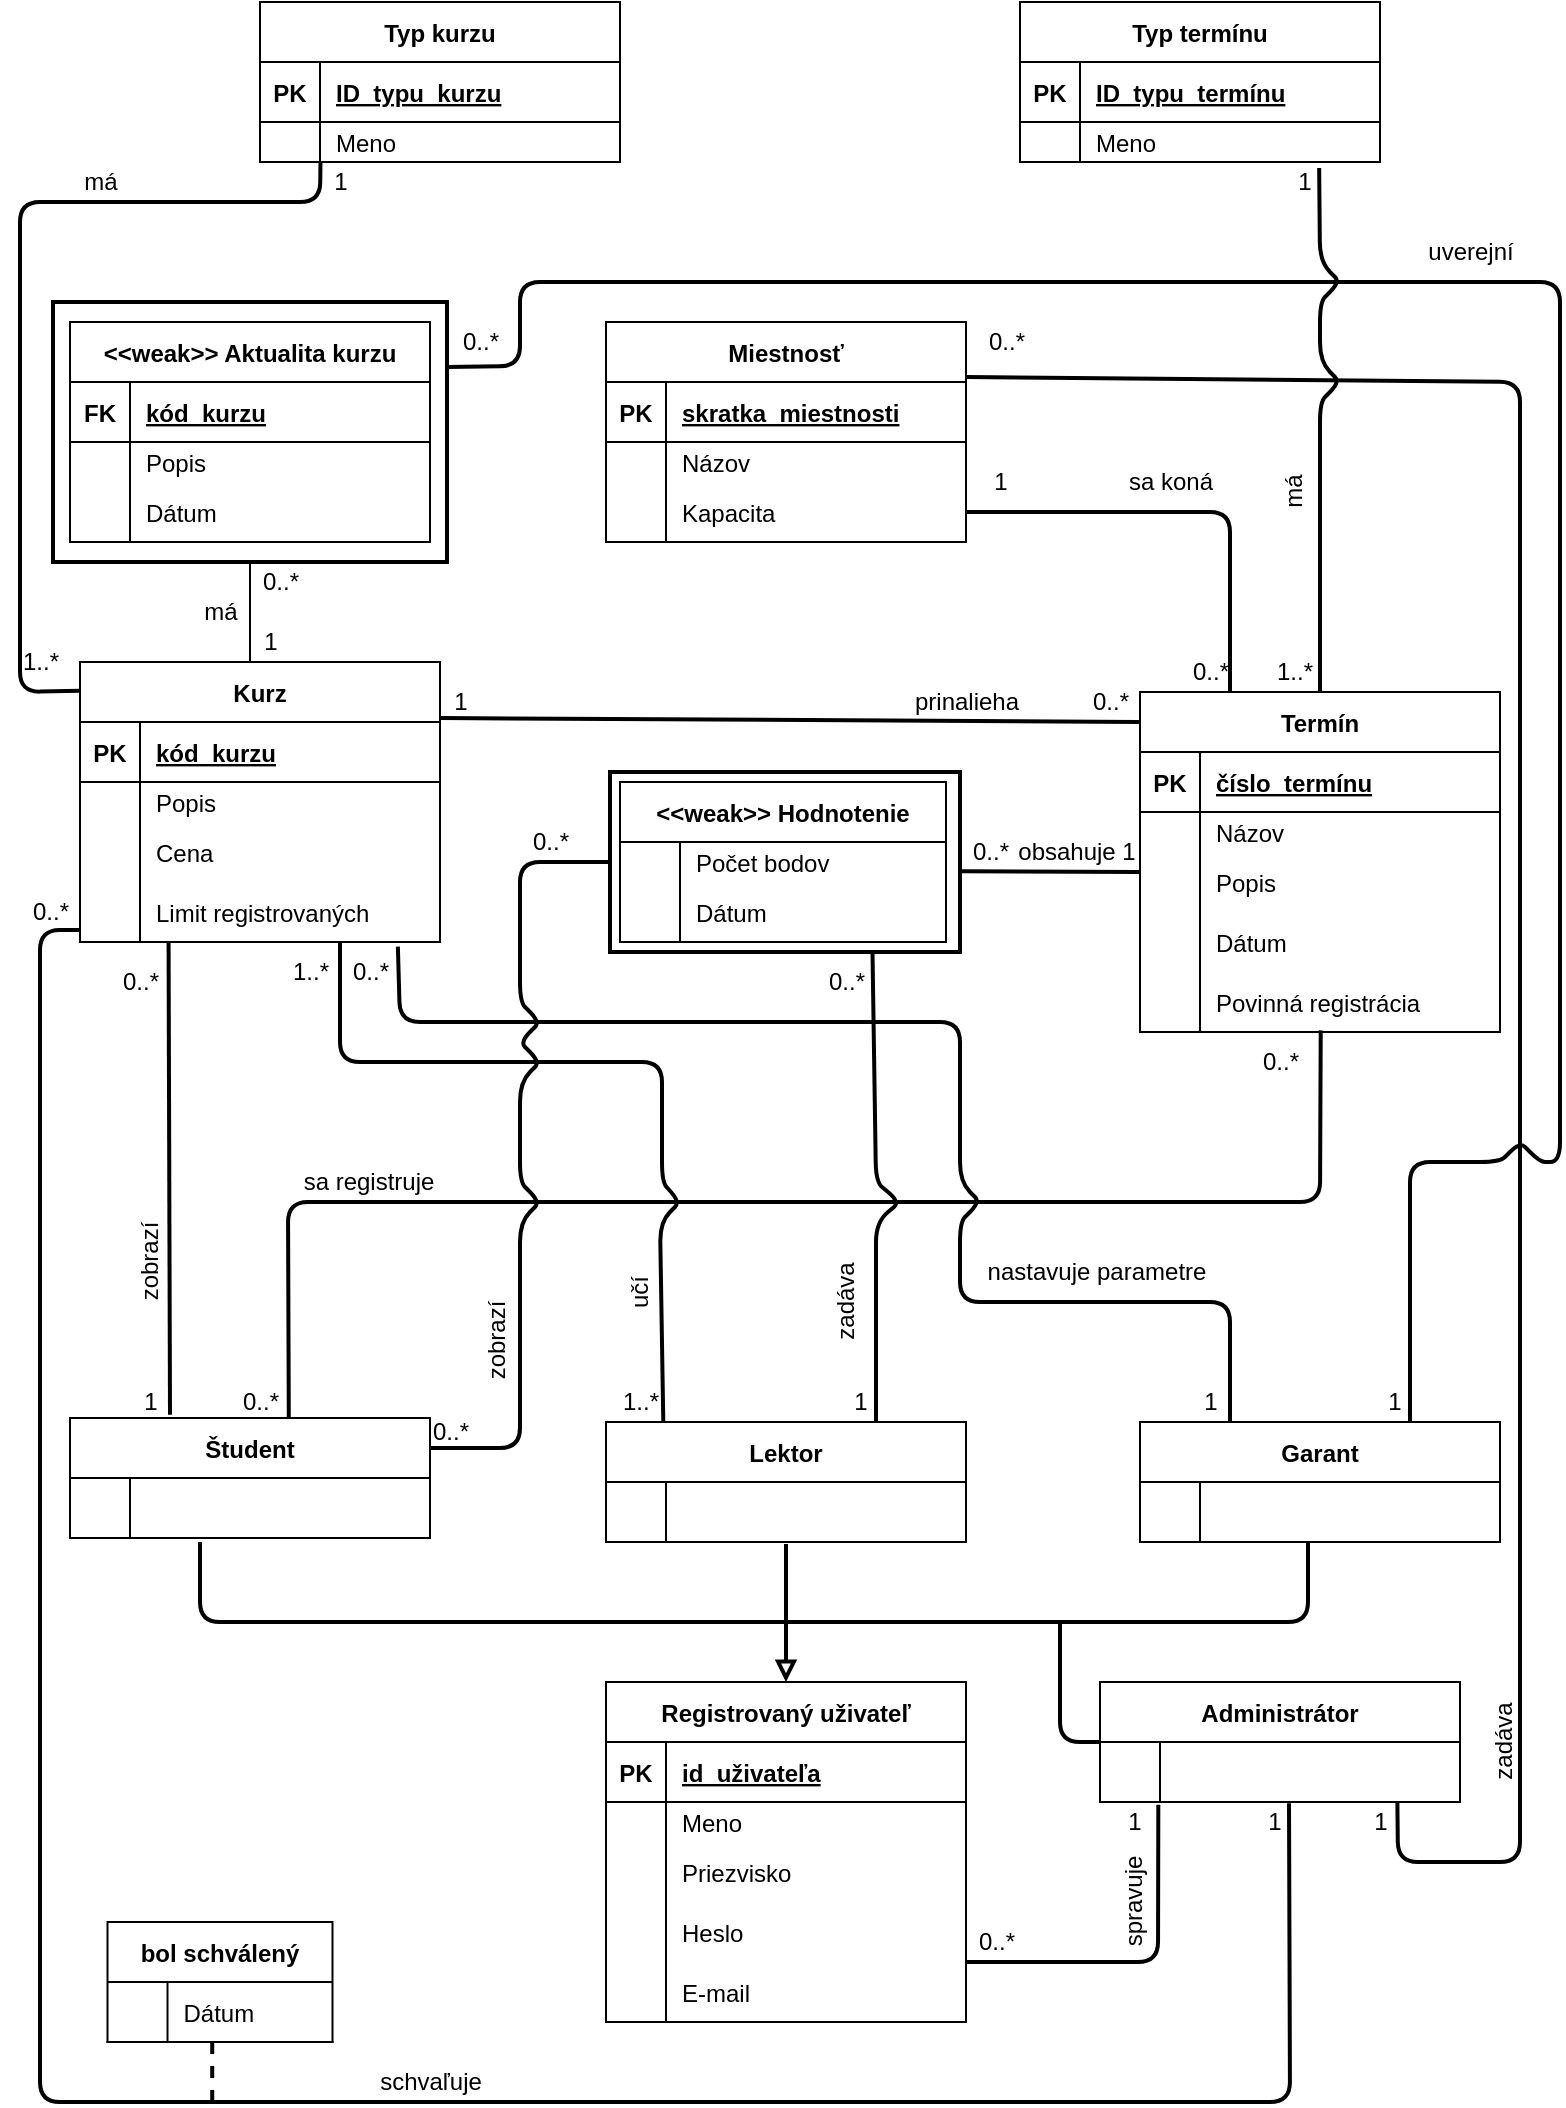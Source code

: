 <mxfile>
    <diagram id="RZZYiMo9X0SD0pt8CT21" name="Page-1">
        <mxGraphModel dx="787" dy="479" grid="1" gridSize="10" guides="1" tooltips="1" connect="1" arrows="1" fold="1" page="1" pageScale="1" pageWidth="827" pageHeight="1169" background="#ffffff" math="0" shadow="0">
            <root>
                <mxCell id="0"/>
                <mxCell id="1" parent="0"/>
                <mxCell id="6" value="Kurz" style="shape=table;startSize=30;container=1;collapsible=1;childLayout=tableLayout;fixedRows=1;rowLines=0;fontStyle=1;align=center;resizeLast=1;strokeColor=#000000;fontColor=#000000;" parent="1" vertex="1">
                    <mxGeometry x="60" y="350" width="180" height="140" as="geometry"/>
                </mxCell>
                <mxCell id="7" value="" style="shape=partialRectangle;collapsible=0;dropTarget=0;pointerEvents=0;fillColor=none;top=0;left=0;bottom=1;right=0;points=[[0,0.5],[1,0.5]];portConstraint=eastwest;strokeColor=#000000;fontColor=#000000;" parent="6" vertex="1">
                    <mxGeometry y="30" width="180" height="30" as="geometry"/>
                </mxCell>
                <mxCell id="8" value="PK" style="shape=partialRectangle;connectable=0;fillColor=none;top=0;left=0;bottom=0;right=0;fontStyle=1;overflow=hidden;strokeColor=#000000;fontColor=#000000;" parent="7" vertex="1">
                    <mxGeometry width="30" height="30" as="geometry">
                        <mxRectangle width="30" height="30" as="alternateBounds"/>
                    </mxGeometry>
                </mxCell>
                <mxCell id="9" value="kód_kurzu" style="shape=partialRectangle;connectable=0;fillColor=none;top=0;left=0;bottom=0;right=0;align=left;spacingLeft=6;fontStyle=5;overflow=hidden;strokeColor=#000000;fontColor=#000000;" parent="7" vertex="1">
                    <mxGeometry x="30" width="150" height="30" as="geometry">
                        <mxRectangle width="150" height="30" as="alternateBounds"/>
                    </mxGeometry>
                </mxCell>
                <mxCell id="10" value="" style="shape=partialRectangle;collapsible=0;dropTarget=0;pointerEvents=0;fillColor=none;top=0;left=0;bottom=0;right=0;points=[[0,0.5],[1,0.5]];portConstraint=eastwest;strokeColor=#000000;fontColor=#000000;" parent="6" vertex="1">
                    <mxGeometry y="60" width="180" height="20" as="geometry"/>
                </mxCell>
                <mxCell id="11" value="" style="shape=partialRectangle;connectable=0;fillColor=none;top=0;left=0;bottom=0;right=0;editable=1;overflow=hidden;strokeColor=#000000;fontColor=#000000;" parent="10" vertex="1">
                    <mxGeometry width="30" height="20" as="geometry">
                        <mxRectangle width="30" height="20" as="alternateBounds"/>
                    </mxGeometry>
                </mxCell>
                <mxCell id="12" value="Popis" style="shape=partialRectangle;connectable=0;fillColor=none;top=0;left=0;bottom=0;right=0;align=left;spacingLeft=6;overflow=hidden;strokeColor=#000000;fontColor=#000000;" parent="10" vertex="1">
                    <mxGeometry x="30" width="150" height="20" as="geometry">
                        <mxRectangle width="150" height="20" as="alternateBounds"/>
                    </mxGeometry>
                </mxCell>
                <mxCell id="16" value="" style="shape=partialRectangle;collapsible=0;dropTarget=0;pointerEvents=0;fillColor=none;top=0;left=0;bottom=0;right=0;points=[[0,0.5],[1,0.5]];portConstraint=eastwest;strokeColor=#000000;fontColor=#000000;" parent="6" vertex="1">
                    <mxGeometry y="80" width="180" height="30" as="geometry"/>
                </mxCell>
                <mxCell id="17" value="" style="shape=partialRectangle;connectable=0;fillColor=none;top=0;left=0;bottom=0;right=0;editable=1;overflow=hidden;strokeColor=#000000;fontColor=#000000;" parent="16" vertex="1">
                    <mxGeometry width="30" height="30" as="geometry">
                        <mxRectangle width="30" height="30" as="alternateBounds"/>
                    </mxGeometry>
                </mxCell>
                <mxCell id="18" value="Cena" style="shape=partialRectangle;connectable=0;fillColor=none;top=0;left=0;bottom=0;right=0;align=left;spacingLeft=6;overflow=hidden;strokeColor=#000000;fontColor=#000000;" parent="16" vertex="1">
                    <mxGeometry x="30" width="150" height="30" as="geometry">
                        <mxRectangle width="150" height="30" as="alternateBounds"/>
                    </mxGeometry>
                </mxCell>
                <mxCell id="19" value="" style="shape=partialRectangle;collapsible=0;dropTarget=0;pointerEvents=0;fillColor=none;top=0;left=0;bottom=0;right=0;points=[[0,0.5],[1,0.5]];portConstraint=eastwest;strokeColor=#000000;fontColor=#000000;" parent="6" vertex="1">
                    <mxGeometry y="110" width="180" height="30" as="geometry"/>
                </mxCell>
                <mxCell id="20" value="" style="shape=partialRectangle;connectable=0;fillColor=none;top=0;left=0;bottom=0;right=0;editable=1;overflow=hidden;strokeColor=#000000;fontColor=#000000;" parent="19" vertex="1">
                    <mxGeometry width="30" height="30" as="geometry">
                        <mxRectangle width="30" height="30" as="alternateBounds"/>
                    </mxGeometry>
                </mxCell>
                <mxCell id="21" value="Limit registrovaných" style="shape=partialRectangle;connectable=0;fillColor=none;top=0;left=0;bottom=0;right=0;align=left;spacingLeft=6;overflow=hidden;strokeColor=#000000;fontColor=#000000;" parent="19" vertex="1">
                    <mxGeometry x="30" width="150" height="30" as="geometry">
                        <mxRectangle width="150" height="30" as="alternateBounds"/>
                    </mxGeometry>
                </mxCell>
                <mxCell id="25" value="Termín" style="shape=table;startSize=30;container=1;collapsible=1;childLayout=tableLayout;fixedRows=1;rowLines=0;fontStyle=1;align=center;resizeLast=1;strokeColor=#000000;fontColor=#000000;" parent="1" vertex="1">
                    <mxGeometry x="590" y="365" width="180" height="170" as="geometry"/>
                </mxCell>
                <mxCell id="26" value="" style="shape=partialRectangle;collapsible=0;dropTarget=0;pointerEvents=0;fillColor=none;top=0;left=0;bottom=1;right=0;points=[[0,0.5],[1,0.5]];portConstraint=eastwest;strokeColor=#000000;fontColor=#000000;" parent="25" vertex="1">
                    <mxGeometry y="30" width="180" height="30" as="geometry"/>
                </mxCell>
                <mxCell id="27" value="PK" style="shape=partialRectangle;connectable=0;fillColor=none;top=0;left=0;bottom=0;right=0;fontStyle=1;overflow=hidden;strokeColor=#000000;fontColor=#000000;" parent="26" vertex="1">
                    <mxGeometry width="30" height="30" as="geometry">
                        <mxRectangle width="30" height="30" as="alternateBounds"/>
                    </mxGeometry>
                </mxCell>
                <mxCell id="28" value="číslo_termínu" style="shape=partialRectangle;connectable=0;fillColor=none;top=0;left=0;bottom=0;right=0;align=left;spacingLeft=6;fontStyle=5;overflow=hidden;strokeColor=#000000;fontColor=#000000;" parent="26" vertex="1">
                    <mxGeometry x="30" width="150" height="30" as="geometry">
                        <mxRectangle width="150" height="30" as="alternateBounds"/>
                    </mxGeometry>
                </mxCell>
                <mxCell id="29" value="" style="shape=partialRectangle;collapsible=0;dropTarget=0;pointerEvents=0;fillColor=none;top=0;left=0;bottom=0;right=0;points=[[0,0.5],[1,0.5]];portConstraint=eastwest;strokeColor=#000000;fontColor=#000000;" parent="25" vertex="1">
                    <mxGeometry y="60" width="180" height="20" as="geometry"/>
                </mxCell>
                <mxCell id="30" value="" style="shape=partialRectangle;connectable=0;fillColor=none;top=0;left=0;bottom=0;right=0;editable=1;overflow=hidden;strokeColor=#000000;fontColor=#000000;" parent="29" vertex="1">
                    <mxGeometry width="30" height="20" as="geometry">
                        <mxRectangle width="30" height="20" as="alternateBounds"/>
                    </mxGeometry>
                </mxCell>
                <mxCell id="31" value="Názov" style="shape=partialRectangle;connectable=0;fillColor=none;top=0;left=0;bottom=0;right=0;align=left;spacingLeft=6;overflow=hidden;strokeColor=#000000;fontColor=#000000;" parent="29" vertex="1">
                    <mxGeometry x="30" width="150" height="20" as="geometry">
                        <mxRectangle width="150" height="20" as="alternateBounds"/>
                    </mxGeometry>
                </mxCell>
                <mxCell id="35" value="" style="shape=partialRectangle;collapsible=0;dropTarget=0;pointerEvents=0;fillColor=none;top=0;left=0;bottom=0;right=0;points=[[0,0.5],[1,0.5]];portConstraint=eastwest;strokeColor=#000000;fontColor=#000000;" parent="25" vertex="1">
                    <mxGeometry y="80" width="180" height="30" as="geometry"/>
                </mxCell>
                <mxCell id="36" value="" style="shape=partialRectangle;connectable=0;fillColor=none;top=0;left=0;bottom=0;right=0;editable=1;overflow=hidden;strokeColor=#000000;fontColor=#000000;" parent="35" vertex="1">
                    <mxGeometry width="30" height="30" as="geometry">
                        <mxRectangle width="30" height="30" as="alternateBounds"/>
                    </mxGeometry>
                </mxCell>
                <mxCell id="37" value="Popis" style="shape=partialRectangle;connectable=0;fillColor=none;top=0;left=0;bottom=0;right=0;align=left;spacingLeft=6;overflow=hidden;strokeColor=#000000;fontColor=#000000;" parent="35" vertex="1">
                    <mxGeometry x="30" width="150" height="30" as="geometry">
                        <mxRectangle width="150" height="30" as="alternateBounds"/>
                    </mxGeometry>
                </mxCell>
                <mxCell id="73" value="" style="shape=partialRectangle;collapsible=0;dropTarget=0;pointerEvents=0;fillColor=none;top=0;left=0;bottom=0;right=0;points=[[0,0.5],[1,0.5]];portConstraint=eastwest;strokeColor=#000000;fontColor=#000000;" parent="25" vertex="1">
                    <mxGeometry y="110" width="180" height="30" as="geometry"/>
                </mxCell>
                <mxCell id="74" value="" style="shape=partialRectangle;connectable=0;fillColor=none;top=0;left=0;bottom=0;right=0;editable=1;overflow=hidden;strokeColor=#000000;fontColor=#000000;" parent="73" vertex="1">
                    <mxGeometry width="30" height="30" as="geometry">
                        <mxRectangle width="30" height="30" as="alternateBounds"/>
                    </mxGeometry>
                </mxCell>
                <mxCell id="75" value="Dátum" style="shape=partialRectangle;connectable=0;fillColor=none;top=0;left=0;bottom=0;right=0;align=left;spacingLeft=6;overflow=hidden;strokeColor=#000000;fontColor=#000000;" parent="73" vertex="1">
                    <mxGeometry x="30" width="150" height="30" as="geometry">
                        <mxRectangle width="150" height="30" as="alternateBounds"/>
                    </mxGeometry>
                </mxCell>
                <mxCell id="287" value="" style="shape=partialRectangle;collapsible=0;dropTarget=0;pointerEvents=0;fillColor=none;top=0;left=0;bottom=0;right=0;points=[[0,0.5],[1,0.5]];portConstraint=eastwest;strokeColor=#000000;fontColor=#000000;" parent="25" vertex="1">
                    <mxGeometry y="140" width="180" height="30" as="geometry"/>
                </mxCell>
                <mxCell id="288" value="" style="shape=partialRectangle;connectable=0;fillColor=none;top=0;left=0;bottom=0;right=0;editable=1;overflow=hidden;strokeColor=#000000;fontColor=#000000;" parent="287" vertex="1">
                    <mxGeometry width="30" height="30" as="geometry">
                        <mxRectangle width="30" height="30" as="alternateBounds"/>
                    </mxGeometry>
                </mxCell>
                <mxCell id="289" value="Povinná registrácia" style="shape=partialRectangle;connectable=0;fillColor=none;top=0;left=0;bottom=0;right=0;align=left;spacingLeft=6;overflow=hidden;strokeColor=#000000;fontColor=#000000;" parent="287" vertex="1">
                    <mxGeometry x="30" width="150" height="30" as="geometry">
                        <mxRectangle width="150" height="30" as="alternateBounds"/>
                    </mxGeometry>
                </mxCell>
                <mxCell id="79" value="Miestnosť" style="shape=table;startSize=30;container=1;collapsible=1;childLayout=tableLayout;fixedRows=1;rowLines=0;fontStyle=1;align=center;resizeLast=1;strokeColor=#000000;fontColor=#000000;" parent="1" vertex="1">
                    <mxGeometry x="323" y="180" width="180" height="110" as="geometry"/>
                </mxCell>
                <mxCell id="80" value="" style="shape=partialRectangle;collapsible=0;dropTarget=0;pointerEvents=0;fillColor=none;top=0;left=0;bottom=1;right=0;points=[[0,0.5],[1,0.5]];portConstraint=eastwest;strokeColor=#000000;fontColor=#000000;" parent="79" vertex="1">
                    <mxGeometry y="30" width="180" height="30" as="geometry"/>
                </mxCell>
                <mxCell id="81" value="PK" style="shape=partialRectangle;connectable=0;fillColor=none;top=0;left=0;bottom=0;right=0;fontStyle=1;overflow=hidden;strokeColor=#000000;fontColor=#000000;" parent="80" vertex="1">
                    <mxGeometry width="30" height="30" as="geometry">
                        <mxRectangle width="30" height="30" as="alternateBounds"/>
                    </mxGeometry>
                </mxCell>
                <mxCell id="82" value="skratka_miestnosti" style="shape=partialRectangle;connectable=0;fillColor=none;top=0;left=0;bottom=0;right=0;align=left;spacingLeft=6;fontStyle=5;overflow=hidden;strokeColor=#000000;fontColor=#000000;" parent="80" vertex="1">
                    <mxGeometry x="30" width="150" height="30" as="geometry">
                        <mxRectangle width="150" height="30" as="alternateBounds"/>
                    </mxGeometry>
                </mxCell>
                <mxCell id="83" value="" style="shape=partialRectangle;collapsible=0;dropTarget=0;pointerEvents=0;fillColor=none;top=0;left=0;bottom=0;right=0;points=[[0,0.5],[1,0.5]];portConstraint=eastwest;strokeColor=#000000;fontColor=#000000;" parent="79" vertex="1">
                    <mxGeometry y="60" width="180" height="20" as="geometry"/>
                </mxCell>
                <mxCell id="84" value="" style="shape=partialRectangle;connectable=0;fillColor=none;top=0;left=0;bottom=0;right=0;editable=1;overflow=hidden;strokeColor=#000000;fontColor=#000000;" parent="83" vertex="1">
                    <mxGeometry width="30" height="20" as="geometry">
                        <mxRectangle width="30" height="20" as="alternateBounds"/>
                    </mxGeometry>
                </mxCell>
                <mxCell id="85" value="Názov" style="shape=partialRectangle;connectable=0;fillColor=none;top=0;left=0;bottom=0;right=0;align=left;spacingLeft=6;overflow=hidden;strokeColor=#000000;fontColor=#000000;" parent="83" vertex="1">
                    <mxGeometry x="30" width="150" height="20" as="geometry">
                        <mxRectangle width="150" height="20" as="alternateBounds"/>
                    </mxGeometry>
                </mxCell>
                <mxCell id="86" value="" style="shape=partialRectangle;collapsible=0;dropTarget=0;pointerEvents=0;fillColor=none;top=0;left=0;bottom=0;right=0;points=[[0,0.5],[1,0.5]];portConstraint=eastwest;strokeColor=#000000;fontColor=#000000;" parent="79" vertex="1">
                    <mxGeometry y="80" width="180" height="30" as="geometry"/>
                </mxCell>
                <mxCell id="87" value="" style="shape=partialRectangle;connectable=0;fillColor=none;top=0;left=0;bottom=0;right=0;editable=1;overflow=hidden;strokeColor=#000000;fontColor=#000000;" parent="86" vertex="1">
                    <mxGeometry width="30" height="30" as="geometry">
                        <mxRectangle width="30" height="30" as="alternateBounds"/>
                    </mxGeometry>
                </mxCell>
                <mxCell id="88" value="Kapacita" style="shape=partialRectangle;connectable=0;fillColor=none;top=0;left=0;bottom=0;right=0;align=left;spacingLeft=6;overflow=hidden;strokeColor=#000000;fontColor=#000000;" parent="86" vertex="1">
                    <mxGeometry x="30" width="150" height="30" as="geometry">
                        <mxRectangle width="150" height="30" as="alternateBounds"/>
                    </mxGeometry>
                </mxCell>
                <mxCell id="95" value="Registrovaný uživateľ" style="shape=table;startSize=30;container=1;collapsible=1;childLayout=tableLayout;fixedRows=1;rowLines=0;fontStyle=1;align=center;resizeLast=1;strokeColor=#000000;fontColor=#000000;" parent="1" vertex="1">
                    <mxGeometry x="323" y="860" width="180" height="170" as="geometry"/>
                </mxCell>
                <mxCell id="96" value="" style="shape=partialRectangle;collapsible=0;dropTarget=0;pointerEvents=0;fillColor=none;top=0;left=0;bottom=1;right=0;points=[[0,0.5],[1,0.5]];portConstraint=eastwest;strokeColor=#000000;fontColor=#000000;" parent="95" vertex="1">
                    <mxGeometry y="30" width="180" height="30" as="geometry"/>
                </mxCell>
                <mxCell id="97" value="PK" style="shape=partialRectangle;connectable=0;fillColor=none;top=0;left=0;bottom=0;right=0;fontStyle=1;overflow=hidden;strokeColor=#000000;fontColor=#000000;" parent="96" vertex="1">
                    <mxGeometry width="30" height="30" as="geometry">
                        <mxRectangle width="30" height="30" as="alternateBounds"/>
                    </mxGeometry>
                </mxCell>
                <mxCell id="98" value="id_uživateľa" style="shape=partialRectangle;connectable=0;fillColor=none;top=0;left=0;bottom=0;right=0;align=left;spacingLeft=6;fontStyle=5;overflow=hidden;strokeColor=#000000;fontColor=#000000;" parent="96" vertex="1">
                    <mxGeometry x="30" width="150" height="30" as="geometry">
                        <mxRectangle width="150" height="30" as="alternateBounds"/>
                    </mxGeometry>
                </mxCell>
                <mxCell id="99" value="" style="shape=partialRectangle;collapsible=0;dropTarget=0;pointerEvents=0;fillColor=none;top=0;left=0;bottom=0;right=0;points=[[0,0.5],[1,0.5]];portConstraint=eastwest;strokeColor=#000000;fontColor=#000000;" parent="95" vertex="1">
                    <mxGeometry y="60" width="180" height="20" as="geometry"/>
                </mxCell>
                <mxCell id="100" value="" style="shape=partialRectangle;connectable=0;fillColor=none;top=0;left=0;bottom=0;right=0;editable=1;overflow=hidden;strokeColor=#000000;fontColor=#000000;" parent="99" vertex="1">
                    <mxGeometry width="30" height="20" as="geometry">
                        <mxRectangle width="30" height="20" as="alternateBounds"/>
                    </mxGeometry>
                </mxCell>
                <mxCell id="101" value="Meno" style="shape=partialRectangle;connectable=0;fillColor=none;top=0;left=0;bottom=0;right=0;align=left;spacingLeft=6;overflow=hidden;strokeColor=#000000;fontColor=#000000;" parent="99" vertex="1">
                    <mxGeometry x="30" width="150" height="20" as="geometry">
                        <mxRectangle width="150" height="20" as="alternateBounds"/>
                    </mxGeometry>
                </mxCell>
                <mxCell id="102" value="" style="shape=partialRectangle;collapsible=0;dropTarget=0;pointerEvents=0;fillColor=none;top=0;left=0;bottom=0;right=0;points=[[0,0.5],[1,0.5]];portConstraint=eastwest;strokeColor=#000000;fontColor=#000000;" parent="95" vertex="1">
                    <mxGeometry y="80" width="180" height="30" as="geometry"/>
                </mxCell>
                <mxCell id="103" value="" style="shape=partialRectangle;connectable=0;fillColor=none;top=0;left=0;bottom=0;right=0;editable=1;overflow=hidden;strokeColor=#000000;fontColor=#000000;" parent="102" vertex="1">
                    <mxGeometry width="30" height="30" as="geometry">
                        <mxRectangle width="30" height="30" as="alternateBounds"/>
                    </mxGeometry>
                </mxCell>
                <mxCell id="104" value="Priezvisko" style="shape=partialRectangle;connectable=0;fillColor=none;top=0;left=0;bottom=0;right=0;align=left;spacingLeft=6;overflow=hidden;strokeColor=#000000;fontColor=#000000;" parent="102" vertex="1">
                    <mxGeometry x="30" width="150" height="30" as="geometry">
                        <mxRectangle width="150" height="30" as="alternateBounds"/>
                    </mxGeometry>
                </mxCell>
                <mxCell id="111" value="" style="shape=partialRectangle;collapsible=0;dropTarget=0;pointerEvents=0;fillColor=none;top=0;left=0;bottom=0;right=0;points=[[0,0.5],[1,0.5]];portConstraint=eastwest;strokeColor=#000000;fontColor=#000000;" parent="95" vertex="1">
                    <mxGeometry y="110" width="180" height="30" as="geometry"/>
                </mxCell>
                <mxCell id="112" value="" style="shape=partialRectangle;connectable=0;fillColor=none;top=0;left=0;bottom=0;right=0;editable=1;overflow=hidden;strokeColor=#000000;fontColor=#000000;" parent="111" vertex="1">
                    <mxGeometry width="30" height="30" as="geometry">
                        <mxRectangle width="30" height="30" as="alternateBounds"/>
                    </mxGeometry>
                </mxCell>
                <mxCell id="113" value="Heslo" style="shape=partialRectangle;connectable=0;fillColor=none;top=0;left=0;bottom=0;right=0;align=left;spacingLeft=6;overflow=hidden;strokeColor=#000000;fontColor=#000000;" parent="111" vertex="1">
                    <mxGeometry x="30" width="150" height="30" as="geometry">
                        <mxRectangle width="150" height="30" as="alternateBounds"/>
                    </mxGeometry>
                </mxCell>
                <mxCell id="239" value="" style="shape=partialRectangle;collapsible=0;dropTarget=0;pointerEvents=0;fillColor=none;top=0;left=0;bottom=0;right=0;points=[[0,0.5],[1,0.5]];portConstraint=eastwest;strokeColor=#000000;fontColor=#000000;" parent="95" vertex="1">
                    <mxGeometry y="140" width="180" height="30" as="geometry"/>
                </mxCell>
                <mxCell id="240" value="" style="shape=partialRectangle;connectable=0;fillColor=none;top=0;left=0;bottom=0;right=0;editable=1;overflow=hidden;strokeColor=#000000;fontColor=#000000;" parent="239" vertex="1">
                    <mxGeometry width="30" height="30" as="geometry">
                        <mxRectangle width="30" height="30" as="alternateBounds"/>
                    </mxGeometry>
                </mxCell>
                <mxCell id="241" value="E-mail" style="shape=partialRectangle;connectable=0;fillColor=none;top=0;left=0;bottom=0;right=0;align=left;spacingLeft=6;overflow=hidden;strokeColor=#000000;fontColor=#000000;" parent="239" vertex="1">
                    <mxGeometry x="30" width="150" height="30" as="geometry">
                        <mxRectangle width="150" height="30" as="alternateBounds"/>
                    </mxGeometry>
                </mxCell>
                <mxCell id="165" value="" style="endArrow=none;html=1;strokeWidth=2;exitX=0.98;exitY=0.97;exitDx=0;exitDy=0;strokeColor=#000000;fontColor=#000000;entryX=0.502;entryY=0.973;entryDx=0;entryDy=0;entryPerimeter=0;exitPerimeter=0;" parent="1" source="213" target="287" edge="1">
                    <mxGeometry width="50" height="50" relative="1" as="geometry">
                        <mxPoint x="165" y="700" as="sourcePoint"/>
                        <mxPoint x="680" y="440" as="targetPoint"/>
                        <Array as="points">
                            <mxPoint x="164" y="620"/>
                            <mxPoint x="680" y="620"/>
                        </Array>
                    </mxGeometry>
                </mxCell>
                <mxCell id="166" value="" style="endArrow=none;html=1;strokeWidth=2;exitX=1;exitY=0.82;exitDx=0;exitDy=0;exitPerimeter=0;strokeColor=#000000;fontColor=#000000;entryX=0.246;entryY=0.989;entryDx=0;entryDy=0;entryPerimeter=0;" parent="1" source="220" target="19" edge="1">
                    <mxGeometry width="50" height="50" relative="1" as="geometry">
                        <mxPoint x="105.06" y="698.32" as="sourcePoint"/>
                        <mxPoint x="105" y="390" as="targetPoint"/>
                    </mxGeometry>
                </mxCell>
                <mxCell id="167" value="" style="endArrow=none;html=1;strokeWidth=2;strokeColor=#000000;fontColor=#000000;exitX=0.889;exitY=1.05;exitDx=0;exitDy=0;exitPerimeter=0;" parent="1" source="210" edge="1">
                    <mxGeometry width="50" height="50" relative="1" as="geometry">
                        <mxPoint x="351" y="700" as="sourcePoint"/>
                        <mxPoint x="190" y="490" as="targetPoint"/>
                        <Array as="points">
                            <mxPoint x="350" y="630"/>
                            <mxPoint x="360" y="620"/>
                            <mxPoint x="351" y="610"/>
                            <mxPoint x="351" y="550"/>
                            <mxPoint x="190" y="550"/>
                        </Array>
                    </mxGeometry>
                </mxCell>
                <mxCell id="169" value="&lt;&lt;weak&gt;&gt; Hodnotenie" style="shape=table;startSize=30;container=1;collapsible=1;childLayout=tableLayout;fixedRows=1;rowLines=0;fontStyle=1;align=center;resizeLast=1;strokeColor=#000000;fontColor=#000000;" parent="1" vertex="1">
                    <mxGeometry x="330" y="410" width="163" height="80" as="geometry"/>
                </mxCell>
                <mxCell id="173" value="" style="shape=partialRectangle;collapsible=0;dropTarget=0;pointerEvents=0;fillColor=none;top=0;left=0;bottom=0;right=0;points=[[0,0.5],[1,0.5]];portConstraint=eastwest;strokeColor=#000000;fontColor=#000000;" parent="169" vertex="1">
                    <mxGeometry y="30" width="163" height="20" as="geometry"/>
                </mxCell>
                <mxCell id="174" value="" style="shape=partialRectangle;connectable=0;fillColor=none;top=0;left=0;bottom=0;right=0;editable=1;overflow=hidden;strokeColor=#000000;fontColor=#000000;" parent="173" vertex="1">
                    <mxGeometry width="30" height="20" as="geometry">
                        <mxRectangle width="30" height="20" as="alternateBounds"/>
                    </mxGeometry>
                </mxCell>
                <mxCell id="175" value="Počet bodov" style="shape=partialRectangle;connectable=0;fillColor=none;top=0;left=0;bottom=0;right=0;align=left;spacingLeft=6;overflow=hidden;strokeColor=#000000;fontColor=#000000;" parent="173" vertex="1">
                    <mxGeometry x="30" width="133" height="20" as="geometry">
                        <mxRectangle width="133" height="20" as="alternateBounds"/>
                    </mxGeometry>
                </mxCell>
                <mxCell id="245" value="" style="shape=partialRectangle;collapsible=0;dropTarget=0;pointerEvents=0;fillColor=none;top=0;left=0;bottom=0;right=0;points=[[0,0.5],[1,0.5]];portConstraint=eastwest;strokeColor=#000000;fontColor=#000000;" parent="169" vertex="1">
                    <mxGeometry y="50" width="163" height="30" as="geometry"/>
                </mxCell>
                <mxCell id="246" value="" style="shape=partialRectangle;connectable=0;fillColor=none;top=0;left=0;bottom=0;right=0;editable=1;overflow=hidden;strokeColor=#000000;fontColor=#000000;" parent="245" vertex="1">
                    <mxGeometry width="30" height="30" as="geometry">
                        <mxRectangle width="30" height="30" as="alternateBounds"/>
                    </mxGeometry>
                </mxCell>
                <mxCell id="247" value="Dátum" style="shape=partialRectangle;connectable=0;fillColor=none;top=0;left=0;bottom=0;right=0;align=left;spacingLeft=6;overflow=hidden;strokeColor=#000000;fontColor=#000000;" parent="245" vertex="1">
                    <mxGeometry x="30" width="133" height="30" as="geometry">
                        <mxRectangle width="133" height="30" as="alternateBounds"/>
                    </mxGeometry>
                </mxCell>
                <mxCell id="183" value="" style="endArrow=none;html=1;strokeWidth=2;entryX=0;entryY=0.5;entryDx=0;entryDy=0;strokeColor=#000000;fontColor=#000000;exitX=0.022;exitY=0.979;exitDx=0;exitDy=0;exitPerimeter=0;" parent="1" source="224" edge="1">
                    <mxGeometry width="50" height="50" relative="1" as="geometry">
                        <mxPoint x="520" y="455" as="sourcePoint"/>
                        <mxPoint x="590" y="455" as="targetPoint"/>
                    </mxGeometry>
                </mxCell>
                <mxCell id="184" value="" style="endArrow=none;html=1;strokeWidth=2;strokeColor=default;fontColor=#000000;startArrow=none;startFill=0;" parent="1" edge="1">
                    <mxGeometry width="50" height="50" relative="1" as="geometry">
                        <mxPoint x="420" y="830" as="sourcePoint"/>
                        <mxPoint x="120" y="790" as="targetPoint"/>
                        <Array as="points">
                            <mxPoint x="120" y="830"/>
                        </Array>
                    </mxGeometry>
                </mxCell>
                <mxCell id="185" value="" style="endArrow=none;html=1;strokeWidth=2;strokeColor=#000000;fontColor=#000000;exitX=0.5;exitY=0;exitDx=0;exitDy=0;endFill=0;startArrow=block;startFill=0;" parent="1" source="95" edge="1">
                    <mxGeometry width="50" height="50" relative="1" as="geometry">
                        <mxPoint x="419" y="860" as="sourcePoint"/>
                        <mxPoint x="413" y="791" as="targetPoint"/>
                    </mxGeometry>
                </mxCell>
                <mxCell id="190" value="" style="endArrow=none;html=1;strokeWidth=2;exitX=0.826;exitY=0.983;exitDx=0;exitDy=0;entryX=1;entryY=0.25;entryDx=0;entryDy=0;strokeColor=#000000;fontColor=#000000;exitPerimeter=0;" parent="1" source="284" target="79" edge="1">
                    <mxGeometry width="50" height="50" relative="1" as="geometry">
                        <mxPoint x="780" y="945" as="sourcePoint"/>
                        <mxPoint x="540" y="660" as="targetPoint"/>
                        <Array as="points">
                            <mxPoint x="719" y="950"/>
                            <mxPoint x="780" y="950"/>
                            <mxPoint x="780" y="210"/>
                        </Array>
                    </mxGeometry>
                </mxCell>
                <mxCell id="192" value="0..*" style="text;html=1;align=center;verticalAlign=middle;resizable=0;points=[];autosize=1;strokeColor=none;fillColor=none;fontColor=#000000;" parent="1" vertex="1">
                    <mxGeometry x="508" y="180" width="30" height="20" as="geometry"/>
                </mxCell>
                <mxCell id="193" value="zadáva" style="text;html=1;align=center;verticalAlign=middle;resizable=0;points=[];autosize=1;strokeColor=none;fillColor=none;rotation=270;fontColor=#000000;" parent="1" vertex="1">
                    <mxGeometry x="747" y="880" width="50" height="20" as="geometry"/>
                </mxCell>
                <mxCell id="194" value="" style="endArrow=none;html=1;strokeWidth=2;strokeColor=#000000;fontColor=#000000;entryX=0.525;entryY=1.019;entryDx=0;entryDy=0;entryPerimeter=0;exitX=0.996;exitY=0.952;exitDx=0;exitDy=0;exitPerimeter=0;" parent="1" source="196" target="284" edge="1">
                    <mxGeometry width="50" height="50" relative="1" as="geometry">
                        <mxPoint x="60" y="420" as="sourcePoint"/>
                        <mxPoint x="750" y="990" as="targetPoint"/>
                        <Array as="points">
                            <mxPoint x="40" y="484"/>
                            <mxPoint x="40" y="1070"/>
                            <mxPoint x="665" y="1070"/>
                        </Array>
                    </mxGeometry>
                </mxCell>
                <mxCell id="196" value="0..*" style="text;html=1;align=center;verticalAlign=middle;resizable=0;points=[];autosize=1;strokeColor=none;fillColor=none;fontColor=#000000;" parent="1" vertex="1">
                    <mxGeometry x="30" y="465" width="30" height="20" as="geometry"/>
                </mxCell>
                <mxCell id="197" value="schvaľuje" style="text;html=1;align=center;verticalAlign=middle;resizable=0;points=[];autosize=1;strokeColor=none;fillColor=none;fontColor=#000000;" parent="1" vertex="1">
                    <mxGeometry x="200" y="1050" width="70" height="20" as="geometry"/>
                </mxCell>
                <mxCell id="199" value="" style="endArrow=none;html=1;strokeWidth=2;entryX=0.25;entryY=0;entryDx=0;entryDy=0;strokeColor=#000000;fontColor=#000000;exitX=0.883;exitY=1.078;exitDx=0;exitDy=0;exitPerimeter=0;" parent="1" source="19" target="278" edge="1">
                    <mxGeometry width="50" height="50" relative="1" as="geometry">
                        <mxPoint x="218" y="390" as="sourcePoint"/>
                        <mxPoint x="750" y="700" as="targetPoint"/>
                        <Array as="points">
                            <mxPoint x="220" y="530"/>
                            <mxPoint x="500" y="530"/>
                            <mxPoint x="500" y="610"/>
                            <mxPoint x="510" y="620"/>
                            <mxPoint x="500" y="630"/>
                            <mxPoint x="500" y="670"/>
                            <mxPoint x="635" y="670"/>
                        </Array>
                    </mxGeometry>
                </mxCell>
                <mxCell id="200" value="1" style="text;html=1;align=center;verticalAlign=middle;resizable=0;points=[];autosize=1;strokeColor=none;fillColor=none;fontColor=#000000;" parent="1" vertex="1">
                    <mxGeometry x="615" y="710" width="20" height="20" as="geometry"/>
                </mxCell>
                <mxCell id="201" value="0..*" style="text;html=1;align=center;verticalAlign=middle;resizable=0;points=[];autosize=1;strokeColor=none;fillColor=none;fontColor=#000000;" parent="1" vertex="1">
                    <mxGeometry x="190" y="495" width="30" height="20" as="geometry"/>
                </mxCell>
                <mxCell id="202" value="nastavuje parametre" style="text;html=1;align=center;verticalAlign=middle;resizable=0;points=[];autosize=1;strokeColor=none;fillColor=none;fontColor=#000000;" parent="1" vertex="1">
                    <mxGeometry x="503" y="640" width="130" height="30" as="geometry"/>
                </mxCell>
                <mxCell id="206" value="" style="endArrow=none;html=1;strokeWidth=2;exitX=0.75;exitY=0;exitDx=0;exitDy=0;strokeColor=#000000;fontColor=#000000;entryX=0.75;entryY=1;entryDx=0;entryDy=0;" parent="1" source="273" target="341" edge="1">
                    <mxGeometry width="50" height="50" relative="1" as="geometry">
                        <mxPoint x="458" y="700" as="sourcePoint"/>
                        <mxPoint x="456" y="410" as="targetPoint"/>
                        <Array as="points">
                            <mxPoint x="458" y="630"/>
                            <mxPoint x="470" y="620"/>
                            <mxPoint x="458" y="610"/>
                        </Array>
                    </mxGeometry>
                </mxCell>
                <mxCell id="207" value="0..*" style="text;html=1;align=center;verticalAlign=middle;resizable=0;points=[];autosize=1;strokeColor=none;fillColor=none;fontColor=#000000;" parent="1" vertex="1">
                    <mxGeometry x="428" y="500" width="30" height="20" as="geometry"/>
                </mxCell>
                <mxCell id="208" value="1" style="text;html=1;align=center;verticalAlign=middle;resizable=0;points=[];autosize=1;strokeColor=none;fillColor=none;fontColor=#000000;" parent="1" vertex="1">
                    <mxGeometry x="440" y="710" width="20" height="20" as="geometry"/>
                </mxCell>
                <mxCell id="209" value="zadáva" style="text;html=1;align=center;verticalAlign=middle;resizable=0;points=[];autosize=1;strokeColor=none;fillColor=none;rotation=270;fontColor=#000000;" parent="1" vertex="1">
                    <mxGeometry x="418" y="660" width="50" height="20" as="geometry"/>
                </mxCell>
                <mxCell id="210" value="1..*" style="text;html=1;align=center;verticalAlign=middle;resizable=0;points=[];autosize=1;strokeColor=none;fillColor=none;fontColor=#000000;" parent="1" vertex="1">
                    <mxGeometry x="325" y="710" width="30" height="20" as="geometry"/>
                </mxCell>
                <mxCell id="211" value="1..*" style="text;html=1;align=center;verticalAlign=middle;resizable=0;points=[];autosize=1;strokeColor=none;fillColor=none;fontColor=#000000;" parent="1" vertex="1">
                    <mxGeometry x="160" y="495" width="30" height="20" as="geometry"/>
                </mxCell>
                <mxCell id="212" value="učí" style="text;html=1;strokeColor=none;fillColor=none;align=center;verticalAlign=middle;whiteSpace=wrap;rounded=0;rotation=270;fontColor=#000000;" parent="1" vertex="1">
                    <mxGeometry x="310" y="650" width="60" height="30" as="geometry"/>
                </mxCell>
                <mxCell id="213" value="0..*" style="text;html=1;align=center;verticalAlign=middle;resizable=0;points=[];autosize=1;strokeColor=none;fillColor=none;fontColor=#000000;" parent="1" vertex="1">
                    <mxGeometry x="135" y="710" width="30" height="20" as="geometry"/>
                </mxCell>
                <mxCell id="214" value="sa registruje" style="text;html=1;align=center;verticalAlign=middle;resizable=0;points=[];autosize=1;strokeColor=none;fillColor=none;fontColor=#000000;" parent="1" vertex="1">
                    <mxGeometry x="163.5" y="600" width="80" height="20" as="geometry"/>
                </mxCell>
                <mxCell id="215" value="0..*" style="text;html=1;align=center;verticalAlign=middle;resizable=0;points=[];autosize=1;strokeColor=none;fillColor=none;fontColor=#000000;" parent="1" vertex="1">
                    <mxGeometry x="645" y="540" width="30" height="20" as="geometry"/>
                </mxCell>
                <mxCell id="216" value="" style="endArrow=none;html=1;strokeWidth=2;exitX=1;exitY=0.25;exitDx=0;exitDy=0;entryX=0;entryY=0.5;entryDx=0;entryDy=0;strokeColor=#000000;fontColor=#000000;" parent="1" source="269" target="341" edge="1">
                    <mxGeometry width="50" height="50" relative="1" as="geometry">
                        <mxPoint x="210" y="700" as="sourcePoint"/>
                        <mxPoint x="280" y="310" as="targetPoint"/>
                        <Array as="points">
                            <mxPoint x="280" y="743"/>
                            <mxPoint x="280" y="630"/>
                            <mxPoint x="290" y="620"/>
                            <mxPoint x="280" y="610"/>
                            <mxPoint x="280" y="560"/>
                            <mxPoint x="290" y="550"/>
                            <mxPoint x="280" y="540"/>
                            <mxPoint x="290" y="530"/>
                            <mxPoint x="280" y="520"/>
                            <mxPoint x="280" y="450"/>
                        </Array>
                    </mxGeometry>
                </mxCell>
                <mxCell id="217" value="1" style="text;html=1;align=center;verticalAlign=middle;resizable=0;points=[];autosize=1;strokeColor=none;fillColor=none;fontColor=#000000;" parent="1" vertex="1">
                    <mxGeometry x="210" y="730" width="20" height="20" as="geometry"/>
                </mxCell>
                <mxCell id="218" value="0..*" style="text;html=1;align=center;verticalAlign=middle;resizable=0;points=[];autosize=1;strokeColor=none;fillColor=none;fontColor=#000000;" parent="1" vertex="1">
                    <mxGeometry x="280" y="430" width="30" height="20" as="geometry"/>
                </mxCell>
                <mxCell id="219" value="zobrazí" style="text;html=1;align=center;verticalAlign=middle;resizable=0;points=[];autosize=1;strokeColor=none;fillColor=none;fontColor=#000000;rotation=-90;" parent="1" vertex="1">
                    <mxGeometry x="243.5" y="680" width="50" height="20" as="geometry"/>
                </mxCell>
                <mxCell id="220" value="1" style="text;html=1;align=center;verticalAlign=middle;resizable=0;points=[];autosize=1;strokeColor=none;fillColor=none;fontColor=#000000;" parent="1" vertex="1">
                    <mxGeometry x="85" y="710" width="20" height="20" as="geometry"/>
                </mxCell>
                <mxCell id="221" value="0..*" style="text;html=1;align=center;verticalAlign=middle;resizable=0;points=[];autosize=1;strokeColor=none;fillColor=none;fontColor=#000000;rotation=0;" parent="1" vertex="1">
                    <mxGeometry x="230" y="725" width="30" height="20" as="geometry"/>
                </mxCell>
                <mxCell id="222" value="zobrazí" style="text;html=1;align=center;verticalAlign=middle;resizable=0;points=[];autosize=1;strokeColor=none;fillColor=none;rotation=-90;fontColor=#000000;" parent="1" vertex="1">
                    <mxGeometry x="70" y="640" width="50" height="20" as="geometry"/>
                </mxCell>
                <mxCell id="223" value="1" style="text;html=1;align=center;verticalAlign=middle;resizable=0;points=[];autosize=1;strokeColor=none;fillColor=none;fontColor=#000000;" parent="1" vertex="1">
                    <mxGeometry x="574" y="435" width="20" height="20" as="geometry"/>
                </mxCell>
                <mxCell id="224" value="0..*" style="text;html=1;align=center;verticalAlign=middle;resizable=0;points=[];autosize=1;strokeColor=none;fillColor=none;fontColor=#000000;" parent="1" vertex="1">
                    <mxGeometry x="500" y="435" width="30" height="20" as="geometry"/>
                </mxCell>
                <mxCell id="225" value="obsahuje" style="text;html=1;align=center;verticalAlign=middle;resizable=0;points=[];autosize=1;strokeColor=none;fillColor=none;fontColor=#000000;" parent="1" vertex="1">
                    <mxGeometry x="523" y="435" width="60" height="20" as="geometry"/>
                </mxCell>
                <mxCell id="229" value="0..*" style="text;html=1;align=center;verticalAlign=middle;resizable=0;points=[];autosize=1;strokeColor=none;fillColor=none;fontColor=#000000;" parent="1" vertex="1">
                    <mxGeometry x="75" y="500" width="30" height="20" as="geometry"/>
                </mxCell>
                <mxCell id="231" value="" style="endArrow=none;html=1;strokeWidth=2;exitX=1;exitY=0.5;exitDx=0;exitDy=0;entryX=0.25;entryY=0;entryDx=0;entryDy=0;strokeColor=#000000;fontColor=#000000;" parent="1" source="86" target="25" edge="1">
                    <mxGeometry width="50" height="50" relative="1" as="geometry">
                        <mxPoint x="500" y="430" as="sourcePoint"/>
                        <mxPoint x="550" y="380" as="targetPoint"/>
                        <Array as="points">
                            <mxPoint x="635" y="275"/>
                        </Array>
                    </mxGeometry>
                </mxCell>
                <mxCell id="232" value="1" style="text;html=1;align=center;verticalAlign=middle;resizable=0;points=[];autosize=1;strokeColor=none;fillColor=none;fontColor=#000000;" parent="1" vertex="1">
                    <mxGeometry x="510" y="250" width="20" height="20" as="geometry"/>
                </mxCell>
                <mxCell id="233" value="0..*" style="text;html=1;align=center;verticalAlign=middle;resizable=0;points=[];autosize=1;strokeColor=none;fillColor=none;fontColor=#000000;" parent="1" vertex="1">
                    <mxGeometry x="610" y="345" width="30" height="20" as="geometry"/>
                </mxCell>
                <mxCell id="235" value="sa koná" style="text;html=1;align=center;verticalAlign=middle;resizable=0;points=[];autosize=1;strokeColor=none;fillColor=none;fontColor=#000000;" parent="1" vertex="1">
                    <mxGeometry x="575" y="250" width="60" height="20" as="geometry"/>
                </mxCell>
                <mxCell id="269" value="Študent" style="shape=table;startSize=30;container=1;collapsible=1;childLayout=tableLayout;fixedRows=1;rowLines=0;fontStyle=1;align=center;resizeLast=1;strokeColor=#000000;fontColor=#000000;" parent="1" vertex="1">
                    <mxGeometry x="55" y="728" width="180" height="60" as="geometry"/>
                </mxCell>
                <mxCell id="270" value="" style="shape=partialRectangle;collapsible=0;dropTarget=0;pointerEvents=0;fillColor=none;top=0;left=0;bottom=1;right=0;points=[[0,0.5],[1,0.5]];portConstraint=eastwest;strokeColor=#000000;fontColor=#000000;" parent="269" vertex="1">
                    <mxGeometry y="30" width="180" height="30" as="geometry"/>
                </mxCell>
                <mxCell id="271" value="" style="shape=partialRectangle;connectable=0;fillColor=none;top=0;left=0;bottom=0;right=0;fontStyle=1;overflow=hidden;strokeColor=#000000;fontColor=#000000;" parent="270" vertex="1">
                    <mxGeometry width="30" height="30" as="geometry">
                        <mxRectangle width="30" height="30" as="alternateBounds"/>
                    </mxGeometry>
                </mxCell>
                <mxCell id="272" value="" style="shape=partialRectangle;connectable=0;fillColor=none;top=0;left=0;bottom=0;right=0;align=left;spacingLeft=6;fontStyle=5;overflow=hidden;strokeColor=#000000;fontColor=#000000;" parent="270" vertex="1">
                    <mxGeometry x="30" width="150" height="30" as="geometry">
                        <mxRectangle width="150" height="30" as="alternateBounds"/>
                    </mxGeometry>
                </mxCell>
                <mxCell id="273" value="Lektor" style="shape=table;startSize=30;container=1;collapsible=1;childLayout=tableLayout;fixedRows=1;rowLines=0;fontStyle=1;align=center;resizeLast=1;strokeColor=#000000;fontColor=#000000;" parent="1" vertex="1">
                    <mxGeometry x="323" y="730" width="180" height="60" as="geometry"/>
                </mxCell>
                <mxCell id="274" value="" style="shape=partialRectangle;collapsible=0;dropTarget=0;pointerEvents=0;fillColor=none;top=0;left=0;bottom=1;right=0;points=[[0,0.5],[1,0.5]];portConstraint=eastwest;strokeColor=#000000;fontColor=#000000;" parent="273" vertex="1">
                    <mxGeometry y="30" width="180" height="30" as="geometry"/>
                </mxCell>
                <mxCell id="275" value="" style="shape=partialRectangle;connectable=0;fillColor=none;top=0;left=0;bottom=0;right=0;fontStyle=1;overflow=hidden;strokeColor=#000000;fontColor=#000000;" parent="274" vertex="1">
                    <mxGeometry width="30" height="30" as="geometry">
                        <mxRectangle width="30" height="30" as="alternateBounds"/>
                    </mxGeometry>
                </mxCell>
                <mxCell id="276" value="" style="shape=partialRectangle;connectable=0;fillColor=none;top=0;left=0;bottom=0;right=0;align=left;spacingLeft=6;fontStyle=5;overflow=hidden;strokeColor=#000000;fontColor=#000000;" parent="274" vertex="1">
                    <mxGeometry x="30" width="150" height="30" as="geometry">
                        <mxRectangle width="150" height="30" as="alternateBounds"/>
                    </mxGeometry>
                </mxCell>
                <mxCell id="278" value="Garant" style="shape=table;startSize=30;container=1;collapsible=1;childLayout=tableLayout;fixedRows=1;rowLines=0;fontStyle=1;align=center;resizeLast=1;strokeColor=#000000;fontColor=#000000;" parent="1" vertex="1">
                    <mxGeometry x="590" y="730" width="180" height="60" as="geometry"/>
                </mxCell>
                <mxCell id="279" value="" style="shape=partialRectangle;collapsible=0;dropTarget=0;pointerEvents=0;fillColor=none;top=0;left=0;bottom=1;right=0;points=[[0,0.5],[1,0.5]];portConstraint=eastwest;strokeColor=#000000;fontColor=#000000;" parent="278" vertex="1">
                    <mxGeometry y="30" width="180" height="30" as="geometry"/>
                </mxCell>
                <mxCell id="280" value="" style="shape=partialRectangle;connectable=0;fillColor=none;top=0;left=0;bottom=0;right=0;fontStyle=1;overflow=hidden;strokeColor=#000000;fontColor=#000000;" parent="279" vertex="1">
                    <mxGeometry width="30" height="30" as="geometry">
                        <mxRectangle width="30" height="30" as="alternateBounds"/>
                    </mxGeometry>
                </mxCell>
                <mxCell id="281" value="" style="shape=partialRectangle;connectable=0;fillColor=none;top=0;left=0;bottom=0;right=0;align=left;spacingLeft=6;fontStyle=5;overflow=hidden;strokeColor=#000000;fontColor=#000000;" parent="279" vertex="1">
                    <mxGeometry x="30" width="150" height="30" as="geometry">
                        <mxRectangle width="150" height="30" as="alternateBounds"/>
                    </mxGeometry>
                </mxCell>
                <mxCell id="282" value="" style="endArrow=none;html=1;fontColor=#000000;strokeColor=#000000;strokeWidth=2;endFill=0;startArrow=none;startFill=0;" parent="1" edge="1">
                    <mxGeometry width="50" height="50" relative="1" as="geometry">
                        <mxPoint x="674" y="790" as="sourcePoint"/>
                        <mxPoint x="413" y="830" as="targetPoint"/>
                        <Array as="points">
                            <mxPoint x="674" y="830"/>
                            <mxPoint x="413" y="830"/>
                        </Array>
                    </mxGeometry>
                </mxCell>
                <mxCell id="SYQ7irS3ZpevTC098PsI-396" style="edgeStyle=orthogonalEdgeStyle;rounded=1;orthogonalLoop=1;jettySize=auto;html=1;strokeColor=default;strokeWidth=2;startArrow=none;startFill=0;endArrow=none;endFill=0;" parent="1" source="283" edge="1">
                    <mxGeometry relative="1" as="geometry">
                        <mxPoint x="550" y="830" as="targetPoint"/>
                        <Array as="points">
                            <mxPoint x="550" y="890"/>
                            <mxPoint x="550" y="830"/>
                        </Array>
                    </mxGeometry>
                </mxCell>
                <mxCell id="283" value="Administrátor" style="shape=table;startSize=30;container=1;collapsible=1;childLayout=tableLayout;fixedRows=1;rowLines=0;fontStyle=1;align=center;resizeLast=1;strokeColor=#000000;fontColor=#000000;" parent="1" vertex="1">
                    <mxGeometry x="570" y="860" width="180" height="60" as="geometry"/>
                </mxCell>
                <mxCell id="284" value="" style="shape=partialRectangle;collapsible=0;dropTarget=0;pointerEvents=0;fillColor=none;top=0;left=0;bottom=1;right=0;points=[[0,0.5],[1,0.5]];portConstraint=eastwest;strokeColor=#000000;fontColor=#000000;" parent="283" vertex="1">
                    <mxGeometry y="30" width="180" height="30" as="geometry"/>
                </mxCell>
                <mxCell id="285" value="" style="shape=partialRectangle;connectable=0;fillColor=none;top=0;left=0;bottom=0;right=0;fontStyle=1;overflow=hidden;strokeColor=#000000;fontColor=#000000;" parent="284" vertex="1">
                    <mxGeometry width="30" height="30" as="geometry">
                        <mxRectangle width="30" height="30" as="alternateBounds"/>
                    </mxGeometry>
                </mxCell>
                <mxCell id="286" value="" style="shape=partialRectangle;connectable=0;fillColor=none;top=0;left=0;bottom=0;right=0;align=left;spacingLeft=6;fontStyle=5;overflow=hidden;strokeColor=#000000;fontColor=#000000;" parent="284" vertex="1">
                    <mxGeometry x="30" width="150" height="30" as="geometry">
                        <mxRectangle width="150" height="30" as="alternateBounds"/>
                    </mxGeometry>
                </mxCell>
                <mxCell id="291" value="" style="endArrow=none;html=1;fontColor=#000000;strokeColor=#000000;strokeWidth=2;entryX=-0.003;entryY=0.088;entryDx=0;entryDy=0;entryPerimeter=0;" parent="1" target="25" edge="1">
                    <mxGeometry width="50" height="50" relative="1" as="geometry">
                        <mxPoint x="240" y="378" as="sourcePoint"/>
                        <mxPoint x="280" y="530" as="targetPoint"/>
                    </mxGeometry>
                </mxCell>
                <mxCell id="292" value="1" style="text;html=1;align=center;verticalAlign=middle;resizable=0;points=[];autosize=1;strokeColor=none;fillColor=none;fontColor=#000000;" parent="1" vertex="1">
                    <mxGeometry x="240" y="360" width="20" height="20" as="geometry"/>
                </mxCell>
                <mxCell id="294" value="0..*" style="text;html=1;align=center;verticalAlign=middle;resizable=0;points=[];autosize=1;strokeColor=none;fillColor=none;fontColor=#000000;" parent="1" vertex="1">
                    <mxGeometry x="560" y="360" width="30" height="20" as="geometry"/>
                </mxCell>
                <mxCell id="295" value="" style="endArrow=none;dashed=1;html=1;fontColor=#000000;strokeColor=#000000;strokeWidth=2;" parent="1" edge="1">
                    <mxGeometry width="50" height="50" relative="1" as="geometry">
                        <mxPoint x="126.11" y="1070" as="sourcePoint"/>
                        <mxPoint x="126.11" y="1040" as="targetPoint"/>
                    </mxGeometry>
                </mxCell>
                <mxCell id="296" value="bol schválený" style="shape=table;startSize=30;container=1;collapsible=1;childLayout=tableLayout;fixedRows=1;rowLines=0;fontStyle=1;align=center;resizeLast=1;strokeColor=#000000;fontColor=#000000;" parent="1" vertex="1">
                    <mxGeometry x="73.75" y="980" width="112.5" height="60" as="geometry"/>
                </mxCell>
                <mxCell id="297" value="" style="shape=partialRectangle;collapsible=0;dropTarget=0;pointerEvents=0;fillColor=none;top=0;left=0;bottom=1;right=0;points=[[0,0.5],[1,0.5]];portConstraint=eastwest;strokeColor=#000000;fontColor=#000000;" parent="296" vertex="1">
                    <mxGeometry y="30" width="112.5" height="30" as="geometry"/>
                </mxCell>
                <mxCell id="298" value="" style="shape=partialRectangle;connectable=0;fillColor=none;top=0;left=0;bottom=0;right=0;fontStyle=1;overflow=hidden;strokeColor=#000000;fontColor=#000000;" parent="297" vertex="1">
                    <mxGeometry width="30" height="30" as="geometry">
                        <mxRectangle width="30" height="30" as="alternateBounds"/>
                    </mxGeometry>
                </mxCell>
                <mxCell id="299" value="Dátum" style="shape=partialRectangle;connectable=0;fillColor=none;top=0;left=0;bottom=0;right=0;align=left;spacingLeft=6;fontStyle=0;overflow=hidden;strokeColor=#000000;fontColor=#000000;" parent="297" vertex="1">
                    <mxGeometry x="30" width="82.5" height="30" as="geometry">
                        <mxRectangle width="82.5" height="30" as="alternateBounds"/>
                    </mxGeometry>
                </mxCell>
                <mxCell id="302" value="1" style="text;html=1;align=center;verticalAlign=middle;resizable=0;points=[];autosize=1;strokeColor=none;fillColor=none;fontColor=#000000;" parent="1" vertex="1">
                    <mxGeometry x="577" y="920" width="20" height="20" as="geometry"/>
                </mxCell>
                <mxCell id="320" value="" style="endArrow=none;html=1;fontColor=#000000;strokeColor=#000000;strokeWidth=2;exitX=0.162;exitY=1.046;exitDx=0;exitDy=0;exitPerimeter=0;entryX=1;entryY=0;entryDx=0;entryDy=0;entryPerimeter=0;startSize=6;targetPerimeterSpacing=1;" parent="1" source="284" target="239" edge="1">
                    <mxGeometry width="50" height="50" relative="1" as="geometry">
                        <mxPoint x="330" y="880" as="sourcePoint"/>
                        <mxPoint x="503.54" y="1025.95" as="targetPoint"/>
                        <Array as="points">
                            <mxPoint x="599" y="1000"/>
                        </Array>
                    </mxGeometry>
                </mxCell>
                <mxCell id="321" value="1" style="text;html=1;align=center;verticalAlign=middle;resizable=0;points=[];autosize=1;strokeColor=none;fillColor=none;fontColor=#000000;" parent="1" vertex="1">
                    <mxGeometry x="647" y="920" width="20" height="20" as="geometry"/>
                </mxCell>
                <mxCell id="322" value="0..*" style="text;html=1;align=center;verticalAlign=middle;resizable=0;points=[];autosize=1;strokeColor=none;fillColor=none;fontColor=#000000;" parent="1" vertex="1">
                    <mxGeometry x="503" y="980" width="30" height="20" as="geometry"/>
                </mxCell>
                <mxCell id="323" value="spravuje" style="text;html=1;align=center;verticalAlign=middle;resizable=0;points=[];autosize=1;strokeColor=none;fillColor=none;fontColor=#000000;rotation=-90;" parent="1" vertex="1">
                    <mxGeometry x="557" y="960" width="60" height="20" as="geometry"/>
                </mxCell>
                <mxCell id="329" value="prinalieha" style="text;html=1;align=center;verticalAlign=middle;resizable=0;points=[];autosize=1;strokeColor=none;fillColor=none;fontColor=#000000;" parent="1" vertex="1">
                    <mxGeometry x="468" y="360" width="70" height="20" as="geometry"/>
                </mxCell>
                <mxCell id="333" value="1" style="text;html=1;align=center;verticalAlign=middle;resizable=0;points=[];autosize=1;strokeColor=none;fillColor=none;fontColor=#000000;" parent="1" vertex="1">
                    <mxGeometry x="700" y="920" width="20" height="20" as="geometry"/>
                </mxCell>
                <mxCell id="341" value="" style="rounded=0;whiteSpace=wrap;html=1;fontColor=#000000;strokeColor=#000000;fillColor=none;strokeWidth=2;" parent="1" vertex="1">
                    <mxGeometry x="325" y="405" width="175" height="90" as="geometry"/>
                </mxCell>
                <mxCell id="SYQ7irS3ZpevTC098PsI-343" value="&lt;&lt;weak&gt;&gt; Aktualita kurzu" style="shape=table;startSize=30;container=1;collapsible=1;childLayout=tableLayout;fixedRows=1;rowLines=0;fontStyle=1;align=center;resizeLast=1;strokeColor=#000000;fontColor=#000000;" parent="1" vertex="1">
                    <mxGeometry x="55" y="180" width="180" height="110" as="geometry"/>
                </mxCell>
                <mxCell id="SYQ7irS3ZpevTC098PsI-344" value="" style="shape=partialRectangle;collapsible=0;dropTarget=0;pointerEvents=0;fillColor=none;top=0;left=0;bottom=1;right=0;points=[[0,0.5],[1,0.5]];portConstraint=eastwest;strokeColor=#000000;fontColor=#000000;" parent="SYQ7irS3ZpevTC098PsI-343" vertex="1">
                    <mxGeometry y="30" width="180" height="30" as="geometry"/>
                </mxCell>
                <mxCell id="SYQ7irS3ZpevTC098PsI-345" value="FK" style="shape=partialRectangle;connectable=0;fillColor=none;top=0;left=0;bottom=0;right=0;fontStyle=1;overflow=hidden;strokeColor=#000000;fontColor=#000000;" parent="SYQ7irS3ZpevTC098PsI-344" vertex="1">
                    <mxGeometry width="30" height="30" as="geometry">
                        <mxRectangle width="30" height="30" as="alternateBounds"/>
                    </mxGeometry>
                </mxCell>
                <mxCell id="SYQ7irS3ZpevTC098PsI-346" value="kód_kurzu" style="shape=partialRectangle;connectable=0;fillColor=none;top=0;left=0;bottom=0;right=0;align=left;spacingLeft=6;fontStyle=5;overflow=hidden;strokeColor=#000000;fontColor=#000000;" parent="SYQ7irS3ZpevTC098PsI-344" vertex="1">
                    <mxGeometry x="30" width="150" height="30" as="geometry">
                        <mxRectangle width="150" height="30" as="alternateBounds"/>
                    </mxGeometry>
                </mxCell>
                <mxCell id="SYQ7irS3ZpevTC098PsI-347" value="" style="shape=partialRectangle;collapsible=0;dropTarget=0;pointerEvents=0;fillColor=none;top=0;left=0;bottom=0;right=0;points=[[0,0.5],[1,0.5]];portConstraint=eastwest;strokeColor=#000000;fontColor=#000000;" parent="SYQ7irS3ZpevTC098PsI-343" vertex="1">
                    <mxGeometry y="60" width="180" height="20" as="geometry"/>
                </mxCell>
                <mxCell id="SYQ7irS3ZpevTC098PsI-348" value="" style="shape=partialRectangle;connectable=0;fillColor=none;top=0;left=0;bottom=0;right=0;editable=1;overflow=hidden;strokeColor=#000000;fontColor=#000000;" parent="SYQ7irS3ZpevTC098PsI-347" vertex="1">
                    <mxGeometry width="30" height="20" as="geometry">
                        <mxRectangle width="30" height="20" as="alternateBounds"/>
                    </mxGeometry>
                </mxCell>
                <mxCell id="SYQ7irS3ZpevTC098PsI-349" value="Popis" style="shape=partialRectangle;connectable=0;fillColor=none;top=0;left=0;bottom=0;right=0;align=left;spacingLeft=6;overflow=hidden;strokeColor=#000000;fontColor=#000000;" parent="SYQ7irS3ZpevTC098PsI-347" vertex="1">
                    <mxGeometry x="30" width="150" height="20" as="geometry">
                        <mxRectangle width="150" height="20" as="alternateBounds"/>
                    </mxGeometry>
                </mxCell>
                <mxCell id="SYQ7irS3ZpevTC098PsI-350" value="" style="shape=partialRectangle;collapsible=0;dropTarget=0;pointerEvents=0;fillColor=none;top=0;left=0;bottom=0;right=0;points=[[0,0.5],[1,0.5]];portConstraint=eastwest;strokeColor=#000000;fontColor=#000000;" parent="SYQ7irS3ZpevTC098PsI-343" vertex="1">
                    <mxGeometry y="80" width="180" height="30" as="geometry"/>
                </mxCell>
                <mxCell id="SYQ7irS3ZpevTC098PsI-351" value="" style="shape=partialRectangle;connectable=0;fillColor=none;top=0;left=0;bottom=0;right=0;editable=1;overflow=hidden;strokeColor=#000000;fontColor=#000000;" parent="SYQ7irS3ZpevTC098PsI-350" vertex="1">
                    <mxGeometry width="30" height="30" as="geometry">
                        <mxRectangle width="30" height="30" as="alternateBounds"/>
                    </mxGeometry>
                </mxCell>
                <mxCell id="SYQ7irS3ZpevTC098PsI-352" value="Dátum" style="shape=partialRectangle;connectable=0;fillColor=none;top=0;left=0;bottom=0;right=0;align=left;spacingLeft=6;overflow=hidden;strokeColor=#000000;fontColor=#000000;" parent="SYQ7irS3ZpevTC098PsI-350" vertex="1">
                    <mxGeometry x="30" width="150" height="30" as="geometry">
                        <mxRectangle width="150" height="30" as="alternateBounds"/>
                    </mxGeometry>
                </mxCell>
                <mxCell id="SYQ7irS3ZpevTC098PsI-358" style="edgeStyle=orthogonalEdgeStyle;rounded=0;orthogonalLoop=1;jettySize=auto;html=1;entryX=0.5;entryY=0;entryDx=0;entryDy=0;strokeColor=default;startArrow=none;startFill=0;endArrow=none;endFill=0;" parent="1" source="SYQ7irS3ZpevTC098PsI-356" target="6" edge="1">
                    <mxGeometry relative="1" as="geometry">
                        <Array as="points">
                            <mxPoint x="145" y="350"/>
                        </Array>
                    </mxGeometry>
                </mxCell>
                <mxCell id="SYQ7irS3ZpevTC098PsI-356" value="" style="rounded=0;whiteSpace=wrap;html=1;fontColor=#000000;strokeColor=#000000;fillColor=none;strokeWidth=2;" parent="1" vertex="1">
                    <mxGeometry x="46.5" y="170" width="197" height="130" as="geometry"/>
                </mxCell>
                <mxCell id="SYQ7irS3ZpevTC098PsI-359" value="1" style="text;html=1;align=center;verticalAlign=middle;resizable=0;points=[];autosize=1;strokeColor=none;fillColor=none;fontColor=#000000;" parent="1" vertex="1">
                    <mxGeometry x="145" y="330" width="20" height="20" as="geometry"/>
                </mxCell>
                <mxCell id="SYQ7irS3ZpevTC098PsI-360" value="0..*" style="text;html=1;align=center;verticalAlign=middle;resizable=0;points=[];autosize=1;strokeColor=none;fillColor=none;fontColor=#000000;" parent="1" vertex="1">
                    <mxGeometry x="145" y="300" width="30" height="20" as="geometry"/>
                </mxCell>
                <mxCell id="SYQ7irS3ZpevTC098PsI-361" value="má" style="text;html=1;align=center;verticalAlign=middle;resizable=0;points=[];autosize=1;strokeColor=none;fillColor=none;fontColor=#000000;" parent="1" vertex="1">
                    <mxGeometry x="110" y="310" width="40" height="30" as="geometry"/>
                </mxCell>
                <mxCell id="SYQ7irS3ZpevTC098PsI-362" value="" style="endArrow=none;html=1;strokeColor=#000000;exitX=1;exitY=0.25;exitDx=0;exitDy=0;entryX=0.75;entryY=0;entryDx=0;entryDy=0;rounded=1;strokeWidth=2;" parent="1" source="SYQ7irS3ZpevTC098PsI-356" target="278" edge="1">
                    <mxGeometry width="50" height="50" relative="1" as="geometry">
                        <mxPoint x="390" y="280" as="sourcePoint"/>
                        <mxPoint x="440" y="230" as="targetPoint"/>
                        <Array as="points">
                            <mxPoint x="280" y="202"/>
                            <mxPoint x="280" y="160"/>
                            <mxPoint x="800" y="160"/>
                            <mxPoint x="800" y="600"/>
                            <mxPoint x="790" y="600"/>
                            <mxPoint x="780" y="590"/>
                            <mxPoint x="770" y="600"/>
                            <mxPoint x="725" y="600"/>
                        </Array>
                    </mxGeometry>
                </mxCell>
                <mxCell id="SYQ7irS3ZpevTC098PsI-363" value="1" style="text;html=1;align=center;verticalAlign=middle;resizable=0;points=[];autosize=1;strokeColor=none;fillColor=none;fontColor=#000000;" parent="1" vertex="1">
                    <mxGeometry x="707" y="710" width="20" height="20" as="geometry"/>
                </mxCell>
                <mxCell id="SYQ7irS3ZpevTC098PsI-364" value="0..*" style="text;html=1;align=center;verticalAlign=middle;resizable=0;points=[];autosize=1;strokeColor=none;fillColor=none;fontColor=#000000;" parent="1" vertex="1">
                    <mxGeometry x="245" y="180" width="30" height="20" as="geometry"/>
                </mxCell>
                <mxCell id="SYQ7irS3ZpevTC098PsI-365" value="uverejní" style="text;html=1;align=center;verticalAlign=middle;resizable=0;points=[];autosize=1;strokeColor=none;fillColor=none;fontColor=#000000;" parent="1" vertex="1">
                    <mxGeometry x="720" y="130" width="70" height="30" as="geometry"/>
                </mxCell>
                <mxCell id="SYQ7irS3ZpevTC098PsI-368" value="Typ termínu" style="shape=table;startSize=30;container=1;collapsible=1;childLayout=tableLayout;fixedRows=1;rowLines=0;fontStyle=1;align=center;resizeLast=1;strokeColor=#000000;fontColor=#000000;" parent="1" vertex="1">
                    <mxGeometry x="530" y="20" width="180" height="80" as="geometry"/>
                </mxCell>
                <mxCell id="SYQ7irS3ZpevTC098PsI-369" value="" style="shape=partialRectangle;collapsible=0;dropTarget=0;pointerEvents=0;fillColor=none;top=0;left=0;bottom=1;right=0;points=[[0,0.5],[1,0.5]];portConstraint=eastwest;strokeColor=#000000;fontColor=#000000;" parent="SYQ7irS3ZpevTC098PsI-368" vertex="1">
                    <mxGeometry y="30" width="180" height="30" as="geometry"/>
                </mxCell>
                <mxCell id="SYQ7irS3ZpevTC098PsI-370" value="PK" style="shape=partialRectangle;connectable=0;fillColor=none;top=0;left=0;bottom=0;right=0;fontStyle=1;overflow=hidden;strokeColor=#000000;fontColor=#000000;" parent="SYQ7irS3ZpevTC098PsI-369" vertex="1">
                    <mxGeometry width="30" height="30" as="geometry">
                        <mxRectangle width="30" height="30" as="alternateBounds"/>
                    </mxGeometry>
                </mxCell>
                <mxCell id="SYQ7irS3ZpevTC098PsI-371" value="ID_typu_termínu" style="shape=partialRectangle;connectable=0;fillColor=none;top=0;left=0;bottom=0;right=0;align=left;spacingLeft=6;fontStyle=5;overflow=hidden;strokeColor=#000000;fontColor=#000000;" parent="SYQ7irS3ZpevTC098PsI-369" vertex="1">
                    <mxGeometry x="30" width="150" height="30" as="geometry">
                        <mxRectangle width="150" height="30" as="alternateBounds"/>
                    </mxGeometry>
                </mxCell>
                <mxCell id="SYQ7irS3ZpevTC098PsI-372" value="" style="shape=partialRectangle;collapsible=0;dropTarget=0;pointerEvents=0;fillColor=none;top=0;left=0;bottom=0;right=0;points=[[0,0.5],[1,0.5]];portConstraint=eastwest;strokeColor=#000000;fontColor=#000000;" parent="SYQ7irS3ZpevTC098PsI-368" vertex="1">
                    <mxGeometry y="60" width="180" height="20" as="geometry"/>
                </mxCell>
                <mxCell id="SYQ7irS3ZpevTC098PsI-373" value="" style="shape=partialRectangle;connectable=0;fillColor=none;top=0;left=0;bottom=0;right=0;editable=1;overflow=hidden;strokeColor=#000000;fontColor=#000000;" parent="SYQ7irS3ZpevTC098PsI-372" vertex="1">
                    <mxGeometry width="30" height="20" as="geometry">
                        <mxRectangle width="30" height="20" as="alternateBounds"/>
                    </mxGeometry>
                </mxCell>
                <mxCell id="SYQ7irS3ZpevTC098PsI-374" value="Meno" style="shape=partialRectangle;connectable=0;fillColor=none;top=0;left=0;bottom=0;right=0;align=left;spacingLeft=6;overflow=hidden;strokeColor=#000000;fontColor=#000000;" parent="SYQ7irS3ZpevTC098PsI-372" vertex="1">
                    <mxGeometry x="30" width="150" height="20" as="geometry">
                        <mxRectangle width="150" height="20" as="alternateBounds"/>
                    </mxGeometry>
                </mxCell>
                <mxCell id="SYQ7irS3ZpevTC098PsI-378" value="Typ kurzu" style="shape=table;startSize=30;container=1;collapsible=1;childLayout=tableLayout;fixedRows=1;rowLines=0;fontStyle=1;align=center;resizeLast=1;strokeColor=#000000;fontColor=#000000;" parent="1" vertex="1">
                    <mxGeometry x="150" y="20" width="180" height="80" as="geometry"/>
                </mxCell>
                <mxCell id="SYQ7irS3ZpevTC098PsI-379" value="" style="shape=partialRectangle;collapsible=0;dropTarget=0;pointerEvents=0;fillColor=none;top=0;left=0;bottom=1;right=0;points=[[0,0.5],[1,0.5]];portConstraint=eastwest;strokeColor=#000000;fontColor=#000000;" parent="SYQ7irS3ZpevTC098PsI-378" vertex="1">
                    <mxGeometry y="30" width="180" height="30" as="geometry"/>
                </mxCell>
                <mxCell id="SYQ7irS3ZpevTC098PsI-380" value="PK" style="shape=partialRectangle;connectable=0;fillColor=none;top=0;left=0;bottom=0;right=0;fontStyle=1;overflow=hidden;strokeColor=#000000;fontColor=#000000;" parent="SYQ7irS3ZpevTC098PsI-379" vertex="1">
                    <mxGeometry width="30" height="30" as="geometry">
                        <mxRectangle width="30" height="30" as="alternateBounds"/>
                    </mxGeometry>
                </mxCell>
                <mxCell id="SYQ7irS3ZpevTC098PsI-381" value="ID_typu_kurzu" style="shape=partialRectangle;connectable=0;fillColor=none;top=0;left=0;bottom=0;right=0;align=left;spacingLeft=6;fontStyle=5;overflow=hidden;strokeColor=#000000;fontColor=#000000;" parent="SYQ7irS3ZpevTC098PsI-379" vertex="1">
                    <mxGeometry x="30" width="150" height="30" as="geometry">
                        <mxRectangle width="150" height="30" as="alternateBounds"/>
                    </mxGeometry>
                </mxCell>
                <mxCell id="SYQ7irS3ZpevTC098PsI-382" value="" style="shape=partialRectangle;collapsible=0;dropTarget=0;pointerEvents=0;fillColor=none;top=0;left=0;bottom=0;right=0;points=[[0,0.5],[1,0.5]];portConstraint=eastwest;strokeColor=#000000;fontColor=#000000;" parent="SYQ7irS3ZpevTC098PsI-378" vertex="1">
                    <mxGeometry y="60" width="180" height="20" as="geometry"/>
                </mxCell>
                <mxCell id="SYQ7irS3ZpevTC098PsI-383" value="" style="shape=partialRectangle;connectable=0;fillColor=none;top=0;left=0;bottom=0;right=0;editable=1;overflow=hidden;strokeColor=#000000;fontColor=#000000;" parent="SYQ7irS3ZpevTC098PsI-382" vertex="1">
                    <mxGeometry width="30" height="20" as="geometry">
                        <mxRectangle width="30" height="20" as="alternateBounds"/>
                    </mxGeometry>
                </mxCell>
                <mxCell id="SYQ7irS3ZpevTC098PsI-384" value="Meno" style="shape=partialRectangle;connectable=0;fillColor=none;top=0;left=0;bottom=0;right=0;align=left;spacingLeft=6;overflow=hidden;strokeColor=#000000;fontColor=#000000;" parent="SYQ7irS3ZpevTC098PsI-382" vertex="1">
                    <mxGeometry x="30" width="150" height="20" as="geometry">
                        <mxRectangle width="150" height="20" as="alternateBounds"/>
                    </mxGeometry>
                </mxCell>
                <mxCell id="SYQ7irS3ZpevTC098PsI-388" value="" style="endArrow=none;html=1;rounded=1;strokeColor=#000000;strokeWidth=2;entryX=0.168;entryY=1.024;entryDx=0;entryDy=0;entryPerimeter=0;exitX=0.001;exitY=0.103;exitDx=0;exitDy=0;exitPerimeter=0;" parent="1" source="6" target="SYQ7irS3ZpevTC098PsI-382" edge="1">
                    <mxGeometry width="50" height="50" relative="1" as="geometry">
                        <mxPoint x="430" y="260" as="sourcePoint"/>
                        <mxPoint x="480" y="210" as="targetPoint"/>
                        <Array as="points">
                            <mxPoint x="30" y="365"/>
                            <mxPoint x="30" y="120"/>
                            <mxPoint x="180" y="120"/>
                        </Array>
                    </mxGeometry>
                </mxCell>
                <mxCell id="SYQ7irS3ZpevTC098PsI-389" value="1..*" style="text;html=1;align=center;verticalAlign=middle;resizable=0;points=[];autosize=1;strokeColor=none;fillColor=none;fontColor=#000000;" parent="1" vertex="1">
                    <mxGeometry x="20" y="335" width="40" height="30" as="geometry"/>
                </mxCell>
                <mxCell id="SYQ7irS3ZpevTC098PsI-390" value="" style="endArrow=none;html=1;rounded=1;strokeColor=#000000;strokeWidth=2;exitX=0.831;exitY=1.15;exitDx=0;exitDy=0;exitPerimeter=0;entryX=0.5;entryY=0;entryDx=0;entryDy=0;" parent="1" source="SYQ7irS3ZpevTC098PsI-372" target="25" edge="1">
                    <mxGeometry width="50" height="50" relative="1" as="geometry">
                        <mxPoint x="480" y="220" as="sourcePoint"/>
                        <mxPoint x="530" y="170" as="targetPoint"/>
                        <Array as="points">
                            <mxPoint x="680" y="150"/>
                            <mxPoint x="690" y="160"/>
                            <mxPoint x="680" y="170"/>
                            <mxPoint x="680" y="200"/>
                            <mxPoint x="690" y="210"/>
                            <mxPoint x="680" y="220"/>
                        </Array>
                    </mxGeometry>
                </mxCell>
                <mxCell id="SYQ7irS3ZpevTC098PsI-391" value="1" style="text;html=1;align=center;verticalAlign=middle;resizable=0;points=[];autosize=1;strokeColor=none;fillColor=none;fontColor=#000000;" parent="1" vertex="1">
                    <mxGeometry x="175" y="95" width="30" height="30" as="geometry"/>
                </mxCell>
                <mxCell id="SYQ7irS3ZpevTC098PsI-392" value="má" style="text;html=1;align=center;verticalAlign=middle;resizable=0;points=[];autosize=1;strokeColor=none;fillColor=none;fontColor=#000000;" parent="1" vertex="1">
                    <mxGeometry x="50" y="95" width="40" height="30" as="geometry"/>
                </mxCell>
                <mxCell id="SYQ7irS3ZpevTC098PsI-393" value="1" style="text;html=1;align=center;verticalAlign=middle;resizable=0;points=[];autosize=1;strokeColor=none;fillColor=none;fontColor=#000000;" parent="1" vertex="1">
                    <mxGeometry x="657" y="95" width="30" height="30" as="geometry"/>
                </mxCell>
                <mxCell id="SYQ7irS3ZpevTC098PsI-394" value="1..*" style="text;html=1;align=center;verticalAlign=middle;resizable=0;points=[];autosize=1;strokeColor=none;fillColor=none;fontColor=#000000;" parent="1" vertex="1">
                    <mxGeometry x="647" y="340" width="40" height="30" as="geometry"/>
                </mxCell>
                <mxCell id="SYQ7irS3ZpevTC098PsI-395" value="má" style="text;html=1;align=center;verticalAlign=middle;resizable=0;points=[];autosize=1;strokeColor=none;fillColor=none;rotation=270;fontColor=#000000;" parent="1" vertex="1">
                    <mxGeometry x="647" y="250" width="40" height="30" as="geometry"/>
                </mxCell>
            </root>
        </mxGraphModel>
    </diagram>
</mxfile>